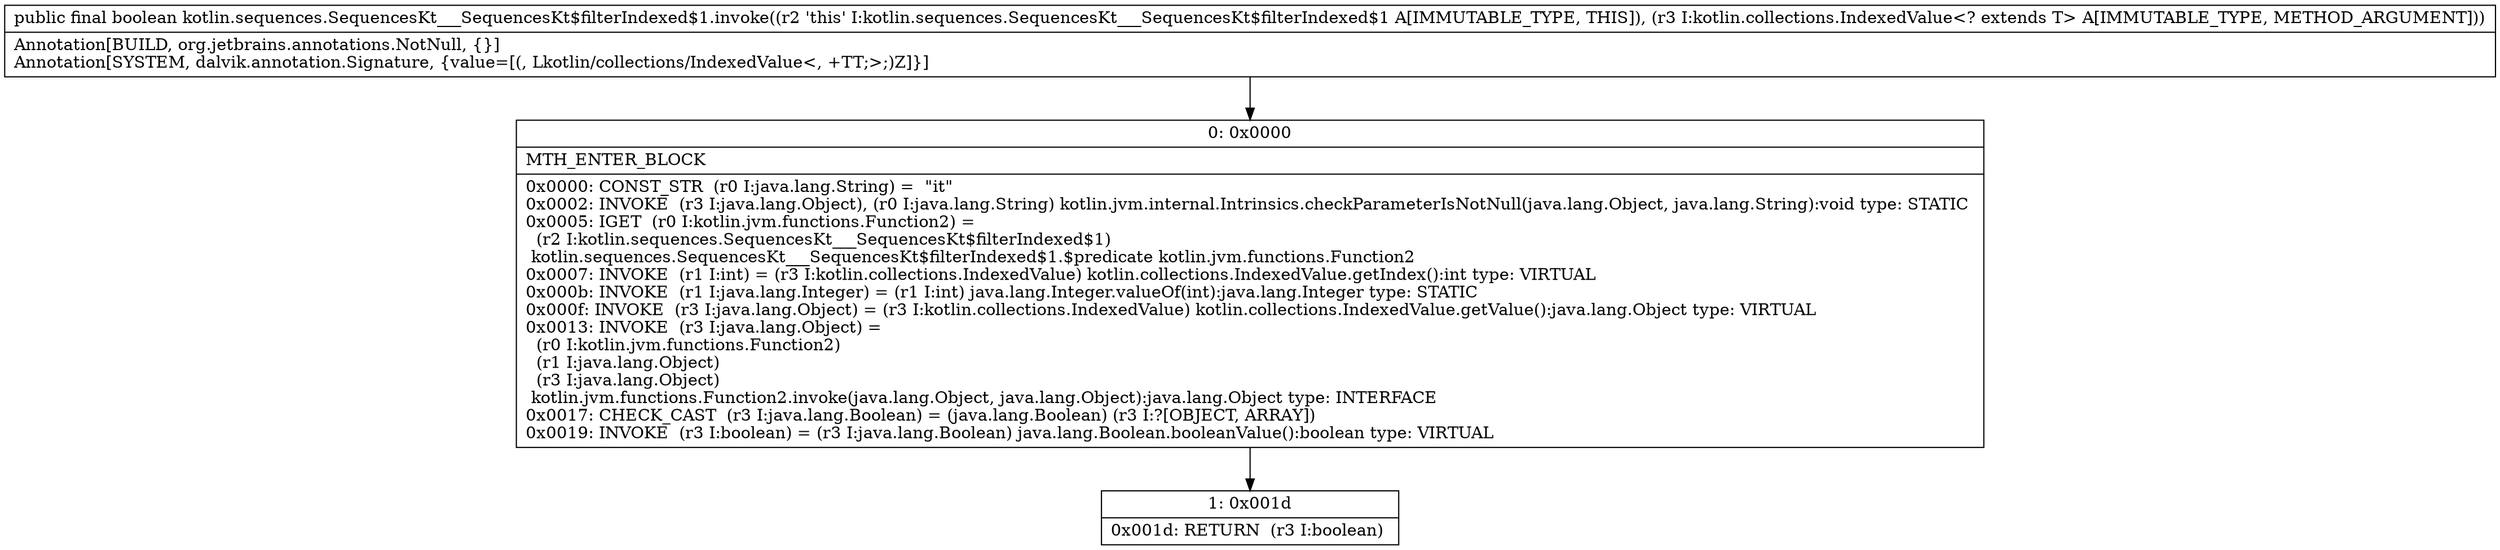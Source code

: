 digraph "CFG forkotlin.sequences.SequencesKt___SequencesKt$filterIndexed$1.invoke(Lkotlin\/collections\/IndexedValue;)Z" {
Node_0 [shape=record,label="{0\:\ 0x0000|MTH_ENTER_BLOCK\l|0x0000: CONST_STR  (r0 I:java.lang.String) =  \"it\" \l0x0002: INVOKE  (r3 I:java.lang.Object), (r0 I:java.lang.String) kotlin.jvm.internal.Intrinsics.checkParameterIsNotNull(java.lang.Object, java.lang.String):void type: STATIC \l0x0005: IGET  (r0 I:kotlin.jvm.functions.Function2) = \l  (r2 I:kotlin.sequences.SequencesKt___SequencesKt$filterIndexed$1)\l kotlin.sequences.SequencesKt___SequencesKt$filterIndexed$1.$predicate kotlin.jvm.functions.Function2 \l0x0007: INVOKE  (r1 I:int) = (r3 I:kotlin.collections.IndexedValue) kotlin.collections.IndexedValue.getIndex():int type: VIRTUAL \l0x000b: INVOKE  (r1 I:java.lang.Integer) = (r1 I:int) java.lang.Integer.valueOf(int):java.lang.Integer type: STATIC \l0x000f: INVOKE  (r3 I:java.lang.Object) = (r3 I:kotlin.collections.IndexedValue) kotlin.collections.IndexedValue.getValue():java.lang.Object type: VIRTUAL \l0x0013: INVOKE  (r3 I:java.lang.Object) = \l  (r0 I:kotlin.jvm.functions.Function2)\l  (r1 I:java.lang.Object)\l  (r3 I:java.lang.Object)\l kotlin.jvm.functions.Function2.invoke(java.lang.Object, java.lang.Object):java.lang.Object type: INTERFACE \l0x0017: CHECK_CAST  (r3 I:java.lang.Boolean) = (java.lang.Boolean) (r3 I:?[OBJECT, ARRAY]) \l0x0019: INVOKE  (r3 I:boolean) = (r3 I:java.lang.Boolean) java.lang.Boolean.booleanValue():boolean type: VIRTUAL \l}"];
Node_1 [shape=record,label="{1\:\ 0x001d|0x001d: RETURN  (r3 I:boolean) \l}"];
MethodNode[shape=record,label="{public final boolean kotlin.sequences.SequencesKt___SequencesKt$filterIndexed$1.invoke((r2 'this' I:kotlin.sequences.SequencesKt___SequencesKt$filterIndexed$1 A[IMMUTABLE_TYPE, THIS]), (r3 I:kotlin.collections.IndexedValue\<? extends T\> A[IMMUTABLE_TYPE, METHOD_ARGUMENT]))  | Annotation[BUILD, org.jetbrains.annotations.NotNull, \{\}]\lAnnotation[SYSTEM, dalvik.annotation.Signature, \{value=[(, Lkotlin\/collections\/IndexedValue\<, +TT;\>;)Z]\}]\l}"];
MethodNode -> Node_0;
Node_0 -> Node_1;
}

